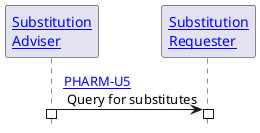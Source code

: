 @startuml
hide footbox
participant "[[actors_and_transactions.html#substitution-adviser Substitution\nAdviser]]" as a3
participant "[[actors_and_transactions.html#substitution-requester Substitution\nRequester]]" as a4

a3 -> a4 : [[u5.html PHARM-U5]]\n Query for substitutes
activate a3
activate a4

@enduml